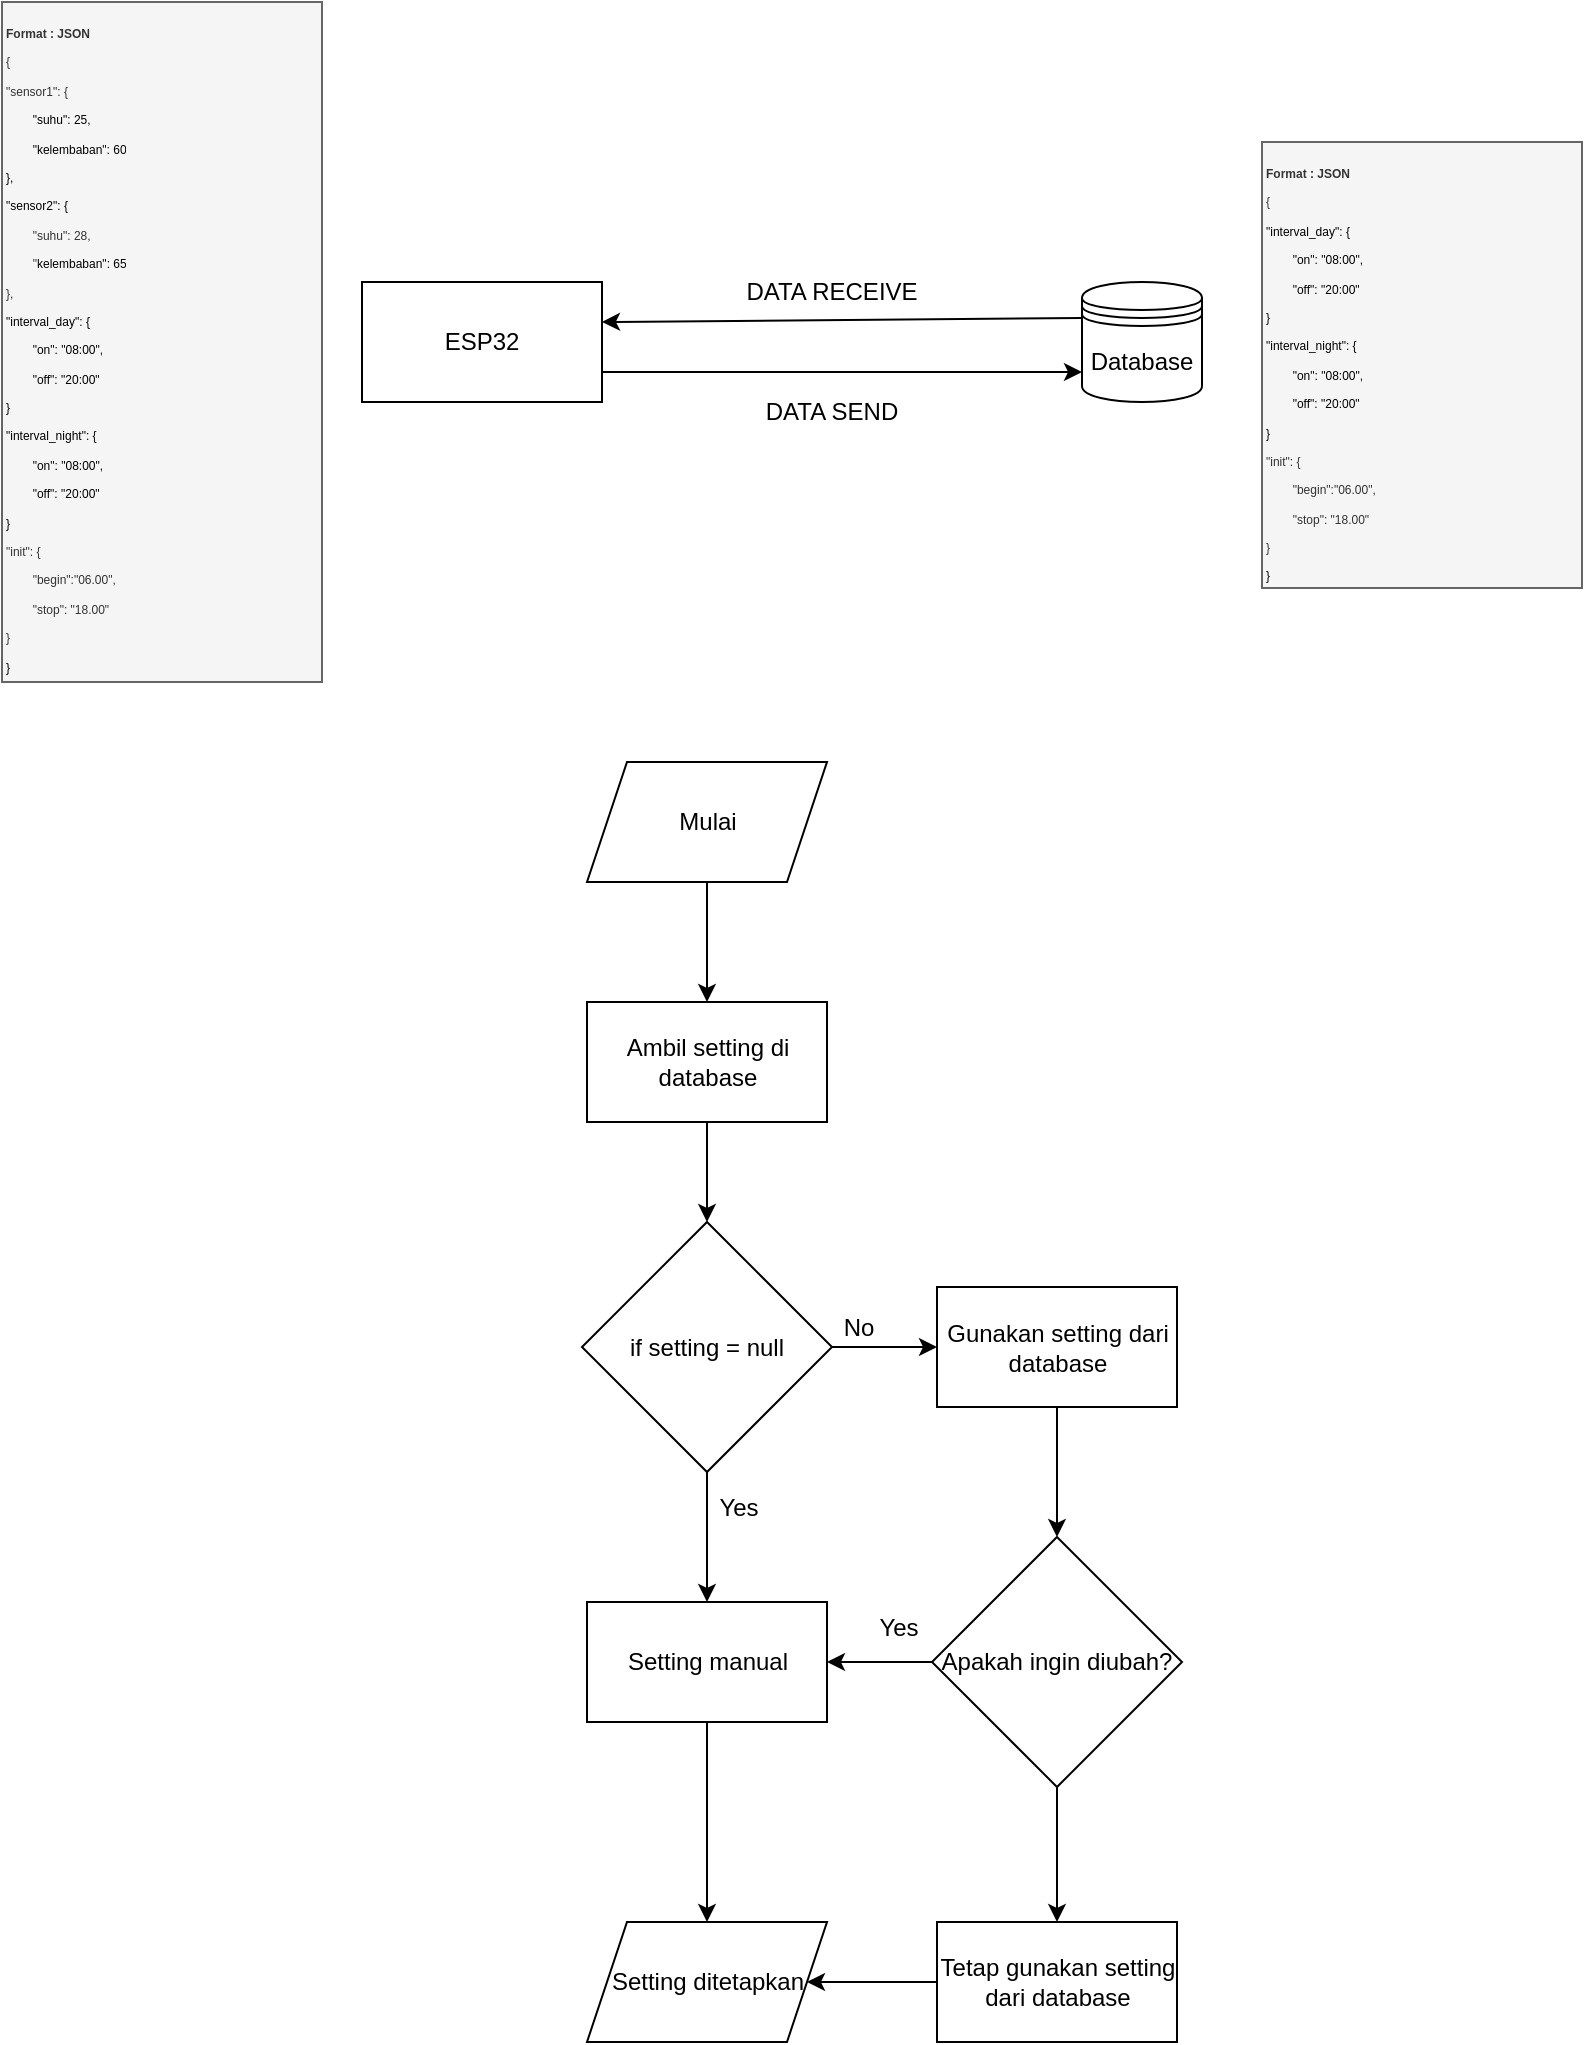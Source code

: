<mxfile version="26.0.7">
  <diagram name="Page-1" id="QYykY3pMjm5H_T9S81lt">
    <mxGraphModel dx="1570" dy="1542" grid="1" gridSize="10" guides="1" tooltips="1" connect="1" arrows="1" fold="1" page="1" pageScale="1" pageWidth="850" pageHeight="1100" math="0" shadow="0">
      <root>
        <mxCell id="0" />
        <mxCell id="1" parent="0" />
        <mxCell id="L31MhltJ1lk3ZA7Ocww6-1" value="ESP32" style="rounded=0;whiteSpace=wrap;html=1;" vertex="1" parent="1">
          <mxGeometry x="210" y="170" width="120" height="60" as="geometry" />
        </mxCell>
        <mxCell id="L31MhltJ1lk3ZA7Ocww6-3" value="Database" style="shape=datastore;whiteSpace=wrap;html=1;" vertex="1" parent="1">
          <mxGeometry x="570" y="170" width="60" height="60" as="geometry" />
        </mxCell>
        <mxCell id="L31MhltJ1lk3ZA7Ocww6-6" value="" style="endArrow=classic;html=1;rounded=0;exitX=1;exitY=0.75;exitDx=0;exitDy=0;" edge="1" parent="1" source="L31MhltJ1lk3ZA7Ocww6-1">
          <mxGeometry width="50" height="50" relative="1" as="geometry">
            <mxPoint x="550" y="170" as="sourcePoint" />
            <mxPoint x="570" y="215" as="targetPoint" />
          </mxGeometry>
        </mxCell>
        <mxCell id="L31MhltJ1lk3ZA7Ocww6-7" value="" style="endArrow=classic;html=1;rounded=0;exitX=0;exitY=0.3;exitDx=0;exitDy=0;" edge="1" parent="1" source="L31MhltJ1lk3ZA7Ocww6-3">
          <mxGeometry width="50" height="50" relative="1" as="geometry">
            <mxPoint x="550" y="170" as="sourcePoint" />
            <mxPoint x="330" y="190" as="targetPoint" />
          </mxGeometry>
        </mxCell>
        <mxCell id="L31MhltJ1lk3ZA7Ocww6-9" value="DATA RECEIVE" style="text;html=1;align=center;verticalAlign=middle;whiteSpace=wrap;rounded=0;" vertex="1" parent="1">
          <mxGeometry x="390" y="160" width="110" height="30" as="geometry" />
        </mxCell>
        <mxCell id="L31MhltJ1lk3ZA7Ocww6-10" value="DATA SEND" style="text;html=1;align=center;verticalAlign=middle;whiteSpace=wrap;rounded=0;" vertex="1" parent="1">
          <mxGeometry x="390" y="220" width="110" height="30" as="geometry" />
        </mxCell>
        <mxCell id="L31MhltJ1lk3ZA7Ocww6-11" value="&lt;font style=&quot;font-size: 6px;&quot;&gt;&lt;b&gt;Format : JSON&lt;/b&gt;&lt;/font&gt;&lt;div&gt;&lt;span class=&quot;hljs-punctuation&quot;&gt;&lt;font style=&quot;font-size: 6px;&quot;&gt;{&lt;/font&gt;&lt;/span&gt;&lt;/div&gt;&lt;div&gt;&lt;font style=&quot;font-size: 6px;&quot;&gt;&lt;span class=&quot;hljs-attr&quot;&gt;&quot;sensor1&quot;&lt;/span&gt;&lt;span class=&quot;hljs-punctuation&quot;&gt;:&lt;/span&gt;&amp;nbsp;&lt;span class=&quot;hljs-punctuation&quot;&gt;{&lt;/span&gt;&amp;nbsp;&lt;/font&gt;&lt;/div&gt;&lt;div&gt;&lt;span style=&quot;font-size: 6px; background-color: transparent; color: light-dark(rgb(0, 0, 0), rgb(255, 255, 255));&quot; class=&quot;hljs-attr&quot;&gt;&lt;span style=&quot;white-space: pre;&quot;&gt;&#x9;&lt;/span&gt;&quot;suhu&quot;&lt;/span&gt;&lt;span style=&quot;font-size: 6px; background-color: transparent; color: light-dark(rgb(0, 0, 0), rgb(255, 255, 255));&quot; class=&quot;hljs-punctuation&quot;&gt;:&lt;/span&gt;&lt;span style=&quot;font-size: 6px; background-color: transparent; color: light-dark(rgb(0, 0, 0), rgb(255, 255, 255));&quot;&gt; &lt;/span&gt;&lt;span style=&quot;font-size: 6px; background-color: transparent; color: light-dark(rgb(0, 0, 0), rgb(255, 255, 255));&quot; class=&quot;hljs-number&quot;&gt;25&lt;/span&gt;&lt;span style=&quot;font-size: 6px; background-color: transparent; color: light-dark(rgb(0, 0, 0), rgb(255, 255, 255));&quot; class=&quot;hljs-punctuation&quot;&gt;,&lt;/span&gt;&lt;span style=&quot;font-size: 6px; background-color: transparent; color: light-dark(rgb(0, 0, 0), rgb(255, 255, 255));&quot;&gt;&amp;nbsp;&lt;/span&gt;&lt;/div&gt;&lt;div&gt;&lt;span style=&quot;font-size: 6px; background-color: transparent; color: light-dark(rgb(0, 0, 0), rgb(255, 255, 255));&quot;&gt;&lt;/span&gt;&lt;span style=&quot;font-size: 6px; background-color: transparent; color: light-dark(rgb(0, 0, 0), rgb(255, 255, 255));&quot; class=&quot;hljs-attr&quot;&gt;&lt;span style=&quot;white-space: pre;&quot;&gt;&#x9;&lt;/span&gt;&quot;kelembaban&quot;&lt;/span&gt;&lt;span style=&quot;font-size: 6px; background-color: transparent; color: light-dark(rgb(0, 0, 0), rgb(255, 255, 255));&quot; class=&quot;hljs-punctuation&quot;&gt;:&lt;/span&gt;&lt;span style=&quot;font-size: 6px; background-color: transparent; color: light-dark(rgb(0, 0, 0), rgb(255, 255, 255));&quot;&gt; &lt;/span&gt;&lt;span style=&quot;font-size: 6px; background-color: transparent; color: light-dark(rgb(0, 0, 0), rgb(255, 255, 255));&quot; class=&quot;hljs-number&quot;&gt;60&lt;/span&gt;&lt;span style=&quot;font-size: 6px; background-color: transparent; color: light-dark(rgb(0, 0, 0), rgb(255, 255, 255));&quot;&gt;&lt;br&gt;  &lt;/span&gt;&lt;span style=&quot;font-size: 6px; background-color: transparent; color: light-dark(rgb(0, 0, 0), rgb(255, 255, 255));&quot; class=&quot;hljs-punctuation&quot;&gt;}&lt;/span&gt;&lt;span style=&quot;font-size: 6px; background-color: transparent; color: light-dark(rgb(0, 0, 0), rgb(255, 255, 255));&quot; class=&quot;hljs-punctuation&quot;&gt;,&lt;/span&gt;&lt;span style=&quot;font-size: 6px; background-color: transparent; color: light-dark(rgb(0, 0, 0), rgb(255, 255, 255));&quot;&gt;&amp;nbsp;&lt;/span&gt;&lt;/div&gt;&lt;div&gt;&lt;span style=&quot;font-size: 6px; background-color: transparent; color: light-dark(rgb(0, 0, 0), rgb(255, 255, 255));&quot; class=&quot;hljs-attr&quot;&gt;&quot;sensor2&quot;&lt;/span&gt;&lt;span style=&quot;font-size: 6px; background-color: transparent; color: light-dark(rgb(0, 0, 0), rgb(255, 255, 255));&quot; class=&quot;hljs-punctuation&quot;&gt;:&lt;/span&gt;&lt;span style=&quot;font-size: 6px; background-color: transparent; color: light-dark(rgb(0, 0, 0), rgb(255, 255, 255));&quot;&gt; &lt;/span&gt;&lt;span style=&quot;font-size: 6px; background-color: transparent; color: light-dark(rgb(0, 0, 0), rgb(255, 255, 255));&quot; class=&quot;hljs-punctuation&quot;&gt;{&lt;/span&gt;&lt;span style=&quot;font-size: 6px; background-color: transparent; color: light-dark(rgb(0, 0, 0), rgb(255, 255, 255));&quot;&gt;&amp;nbsp;&lt;/span&gt;&lt;/div&gt;&lt;div&gt;&lt;font style=&quot;font-size: 6px;&quot;&gt;&lt;span class=&quot;hljs-attr&quot;&gt;&lt;span style=&quot;white-space: pre;&quot;&gt;&#x9;&lt;/span&gt;&quot;suhu&quot;&lt;/span&gt;&lt;span class=&quot;hljs-punctuation&quot;&gt;:&lt;/span&gt; &lt;span class=&quot;hljs-number&quot;&gt;28&lt;/span&gt;&lt;span class=&quot;hljs-punctuation&quot;&gt;,&lt;/span&gt;&lt;br&gt;    &lt;span class=&quot;hljs-attr&quot;&gt;&lt;span style=&quot;white-space: pre;&quot;&gt;&#x9;&lt;/span&gt;&quot;&lt;/span&gt;&lt;/font&gt;&lt;span style=&quot;font-size: 6px; background-color: transparent; color: light-dark(rgb(0, 0, 0), rgb(255, 255, 255));&quot; class=&quot;hljs-attr&quot;&gt;kelembaban&quot;&lt;/span&gt;&lt;span style=&quot;font-size: 6px; background-color: transparent; color: light-dark(rgb(0, 0, 0), rgb(255, 255, 255));&quot; class=&quot;hljs-punctuation&quot;&gt;:&lt;/span&gt;&lt;span style=&quot;font-size: 6px; background-color: transparent; color: light-dark(rgb(0, 0, 0), rgb(255, 255, 255));&quot;&gt; &lt;/span&gt;&lt;span style=&quot;font-size: 6px; background-color: transparent; color: light-dark(rgb(0, 0, 0), rgb(255, 255, 255));&quot; class=&quot;hljs-number&quot;&gt;65&lt;/span&gt;&lt;/div&gt;&lt;div&gt;&lt;font style=&quot;font-size: 6px;&quot;&gt;  &lt;span class=&quot;hljs-punctuation&quot;&gt;}&lt;/span&gt;&lt;span class=&quot;hljs-punctuation&quot;&gt;,&lt;/span&gt;&amp;nbsp;&lt;/font&gt;&lt;/div&gt;&lt;div&gt;&lt;span style=&quot;font-size: 6px; background-color: transparent; color: light-dark(rgb(0, 0, 0), rgb(255, 255, 255));&quot; class=&quot;hljs-attr&quot;&gt;&quot;interval_day&quot;&lt;/span&gt;&lt;span style=&quot;font-size: 6px; background-color: transparent; color: light-dark(rgb(0, 0, 0), rgb(255, 255, 255));&quot; class=&quot;hljs-punctuation&quot;&gt;:&lt;/span&gt;&lt;span style=&quot;font-size: 6px; background-color: transparent; color: light-dark(rgb(0, 0, 0), rgb(255, 255, 255));&quot;&gt; &lt;/span&gt;&lt;span style=&quot;font-size: 6px; background-color: transparent; color: light-dark(rgb(0, 0, 0), rgb(255, 255, 255));&quot; class=&quot;hljs-punctuation&quot;&gt;{&lt;/span&gt;&lt;span style=&quot;font-size: 6px; background-color: transparent; color: light-dark(rgb(0, 0, 0), rgb(255, 255, 255));&quot;&gt;&amp;nbsp;&lt;/span&gt;&lt;/div&gt;&lt;div&gt;&lt;font style=&quot;font-size: 6px;&quot;&gt;&lt;span style=&quot;background-color: transparent; color: light-dark(rgb(0, 0, 0), rgb(255, 255, 255));&quot;&gt;&lt;/span&gt;&lt;span style=&quot;background-color: transparent; color: light-dark(rgb(0, 0, 0), rgb(255, 255, 255));&quot; class=&quot;hljs-attr&quot;&gt;&lt;span style=&quot;white-space: pre;&quot;&gt;&#x9;&lt;/span&gt;&quot;on&quot;&lt;/span&gt;&lt;span style=&quot;background-color: transparent; color: light-dark(rgb(0, 0, 0), rgb(255, 255, 255));&quot; class=&quot;hljs-punctuation&quot;&gt;:&lt;/span&gt;&lt;span style=&quot;background-color: transparent; color: light-dark(rgb(0, 0, 0), rgb(255, 255, 255));&quot;&gt; &lt;/span&gt;&lt;span style=&quot;background-color: transparent; color: light-dark(rgb(0, 0, 0), rgb(255, 255, 255));&quot; class=&quot;hljs-string&quot;&gt;&quot;08:00&quot;&lt;/span&gt;&lt;span style=&quot;background-color: transparent; color: light-dark(rgb(0, 0, 0), rgb(255, 255, 255));&quot; class=&quot;hljs-punctuation&quot;&gt;,&lt;/span&gt;&lt;span style=&quot;background-color: transparent; color: light-dark(rgb(0, 0, 0), rgb(255, 255, 255));&quot;&gt;&amp;nbsp;&lt;/span&gt;&lt;/font&gt;&lt;/div&gt;&lt;div&gt;&lt;font style=&quot;font-size: 6px;&quot;&gt;&lt;span style=&quot;background-color: transparent; color: light-dark(rgb(0, 0, 0), rgb(255, 255, 255));&quot;&gt;&lt;/span&gt;&lt;span style=&quot;background-color: transparent; color: light-dark(rgb(0, 0, 0), rgb(255, 255, 255));&quot; class=&quot;hljs-attr&quot;&gt;&lt;span style=&quot;white-space: pre;&quot;&gt;&#x9;&lt;/span&gt;&quot;off&quot;&lt;/span&gt;&lt;span style=&quot;background-color: transparent; color: light-dark(rgb(0, 0, 0), rgb(255, 255, 255));&quot; class=&quot;hljs-punctuation&quot;&gt;:&lt;/span&gt;&lt;span style=&quot;background-color: transparent; color: light-dark(rgb(0, 0, 0), rgb(255, 255, 255));&quot;&gt; &lt;/span&gt;&lt;span style=&quot;background-color: transparent; color: light-dark(rgb(0, 0, 0), rgb(255, 255, 255));&quot; class=&quot;hljs-string&quot;&gt;&quot;20:00&quot;&lt;/span&gt;&lt;/font&gt;&lt;/div&gt;&lt;div&gt;&lt;font style=&quot;font-size: 6px;&quot;&gt;&lt;span style=&quot;background-color: transparent; color: light-dark(rgb(0, 0, 0), rgb(255, 255, 255));&quot; class=&quot;hljs-punctuation&quot;&gt;}&lt;/span&gt;&lt;/font&gt;&lt;/div&gt;&lt;div&gt;&lt;span style=&quot;font-size: 6px; background-color: transparent; color: light-dark(rgb(0, 0, 0), rgb(255, 255, 255));&quot; class=&quot;hljs-attr&quot;&gt;&quot;interval_night&quot;&lt;/span&gt;&lt;span style=&quot;font-size: 6px; background-color: transparent; color: light-dark(rgb(0, 0, 0), rgb(255, 255, 255));&quot; class=&quot;hljs-punctuation&quot;&gt;:&lt;/span&gt;&lt;span style=&quot;font-size: 6px; background-color: transparent; color: light-dark(rgb(0, 0, 0), rgb(255, 255, 255));&quot;&gt;&amp;nbsp;&lt;/span&gt;&lt;span style=&quot;font-size: 6px; background-color: transparent; color: light-dark(rgb(0, 0, 0), rgb(255, 255, 255));&quot; class=&quot;hljs-punctuation&quot;&gt;{&lt;/span&gt;&lt;span style=&quot;font-size: 6px; background-color: transparent; color: light-dark(rgb(0, 0, 0), rgb(255, 255, 255));&quot;&gt;&amp;nbsp;&lt;/span&gt;&lt;/div&gt;&lt;div&gt;&lt;font style=&quot;font-size: 6px;&quot;&gt;&lt;span style=&quot;background-color: transparent; color: light-dark(rgb(0, 0, 0), rgb(255, 255, 255));&quot;&gt;&lt;/span&gt;&lt;span style=&quot;background-color: transparent; color: light-dark(rgb(0, 0, 0), rgb(255, 255, 255));&quot; class=&quot;hljs-attr&quot;&gt;&lt;span style=&quot;white-space: pre;&quot;&gt;&#x9;&lt;/span&gt;&quot;on&quot;&lt;/span&gt;&lt;span style=&quot;background-color: transparent; color: light-dark(rgb(0, 0, 0), rgb(255, 255, 255));&quot; class=&quot;hljs-punctuation&quot;&gt;:&lt;/span&gt;&lt;span style=&quot;background-color: transparent; color: light-dark(rgb(0, 0, 0), rgb(255, 255, 255));&quot;&gt;&amp;nbsp;&lt;/span&gt;&lt;span style=&quot;background-color: transparent; color: light-dark(rgb(0, 0, 0), rgb(255, 255, 255));&quot; class=&quot;hljs-string&quot;&gt;&quot;08:00&quot;&lt;/span&gt;&lt;span style=&quot;background-color: transparent; color: light-dark(rgb(0, 0, 0), rgb(255, 255, 255));&quot; class=&quot;hljs-punctuation&quot;&gt;,&lt;/span&gt;&lt;span style=&quot;background-color: transparent; color: light-dark(rgb(0, 0, 0), rgb(255, 255, 255));&quot;&gt;&amp;nbsp;&lt;/span&gt;&lt;/font&gt;&lt;/div&gt;&lt;div&gt;&lt;font style=&quot;font-size: 6px;&quot;&gt;&lt;span style=&quot;background-color: transparent; color: light-dark(rgb(0, 0, 0), rgb(255, 255, 255));&quot;&gt;&lt;/span&gt;&lt;span style=&quot;background-color: transparent; color: light-dark(rgb(0, 0, 0), rgb(255, 255, 255));&quot; class=&quot;hljs-attr&quot;&gt;&lt;span style=&quot;white-space: pre;&quot;&gt;&#x9;&lt;/span&gt;&quot;off&quot;&lt;/span&gt;&lt;span style=&quot;background-color: transparent; color: light-dark(rgb(0, 0, 0), rgb(255, 255, 255));&quot; class=&quot;hljs-punctuation&quot;&gt;:&lt;/span&gt;&lt;span style=&quot;background-color: transparent; color: light-dark(rgb(0, 0, 0), rgb(255, 255, 255));&quot;&gt;&amp;nbsp;&lt;/span&gt;&lt;span style=&quot;background-color: transparent; color: light-dark(rgb(0, 0, 0), rgb(255, 255, 255));&quot; class=&quot;hljs-string&quot;&gt;&quot;20:00&quot;&lt;/span&gt;&lt;/font&gt;&lt;/div&gt;&lt;div&gt;&lt;font style=&quot;font-size: 6px;&quot;&gt;&lt;span style=&quot;background-color: transparent; color: light-dark(rgb(0, 0, 0), rgb(255, 255, 255));&quot; class=&quot;hljs-punctuation&quot;&gt;}&lt;/span&gt;&lt;span style=&quot;background-color: transparent; color: light-dark(rgb(0, 0, 0), rgb(255, 255, 255));&quot;&gt;&amp;nbsp;&lt;/span&gt;&lt;/font&gt;&lt;span style=&quot;background-color: transparent; color: light-dark(rgb(0, 0, 0), rgb(255, 255, 255)); font-size: 6px;&quot;&gt;&amp;nbsp;&lt;/span&gt;&lt;/div&gt;&lt;div&gt;&lt;span style=&quot;font-size: 6px;&quot;&gt;&quot;init&quot;: {&lt;/span&gt;&lt;/div&gt;&lt;div&gt;&lt;span style=&quot;font-size: 6px;&quot;&gt;&lt;span style=&quot;white-space: pre;&quot;&gt;&#x9;&lt;/span&gt;&quot;begin&quot;:&quot;06.00&quot;,&lt;/span&gt;&lt;/div&gt;&lt;div&gt;&lt;span style=&quot;font-size: 6px;&quot;&gt;&lt;span style=&quot;white-space: pre;&quot;&gt;&#x9;&lt;/span&gt;&quot;stop&quot;: &quot;18.00&quot;&lt;/span&gt;&lt;/div&gt;&lt;div&gt;&lt;span style=&quot;font-size: 6px;&quot;&gt;}&lt;/span&gt;&lt;/div&gt;&lt;div&gt;&lt;span style=&quot;background-color: transparent; color: light-dark(rgb(0, 0, 0), rgb(255, 255, 255));&quot; class=&quot;hljs-punctuation&quot;&gt;&lt;font style=&quot;font-size: 6px;&quot;&gt;}&lt;/font&gt;&lt;/span&gt;&lt;/div&gt;" style="text;html=1;whiteSpace=wrap;overflow=hidden;rounded=0;fillColor=#f5f5f5;fontColor=#333333;strokeColor=#666666;" vertex="1" parent="1">
          <mxGeometry x="30" y="30" width="160" height="340" as="geometry" />
        </mxCell>
        <mxCell id="L31MhltJ1lk3ZA7Ocww6-12" value="&lt;font style=&quot;font-size: 6px;&quot;&gt;&lt;b&gt;Format : JSON&lt;/b&gt;&lt;/font&gt;&lt;div&gt;&lt;span class=&quot;hljs-punctuation&quot;&gt;&lt;font style=&quot;font-size: 6px;&quot;&gt;{&lt;/font&gt;&lt;/span&gt;&lt;/div&gt;&lt;div&gt;&lt;span style=&quot;font-size: 6px; background-color: transparent; color: light-dark(rgb(0, 0, 0), rgb(255, 255, 255));&quot; class=&quot;hljs-attr&quot;&gt;&quot;interval_day&quot;&lt;/span&gt;&lt;span style=&quot;font-size: 6px; background-color: transparent; color: light-dark(rgb(0, 0, 0), rgb(255, 255, 255));&quot; class=&quot;hljs-punctuation&quot;&gt;:&lt;/span&gt;&lt;span style=&quot;font-size: 6px; background-color: transparent; color: light-dark(rgb(0, 0, 0), rgb(255, 255, 255));&quot;&gt; &lt;/span&gt;&lt;span style=&quot;font-size: 6px; background-color: transparent; color: light-dark(rgb(0, 0, 0), rgb(255, 255, 255));&quot; class=&quot;hljs-punctuation&quot;&gt;{&lt;/span&gt;&lt;span style=&quot;font-size: 6px; background-color: transparent; color: light-dark(rgb(0, 0, 0), rgb(255, 255, 255));&quot;&gt;&amp;nbsp;&lt;/span&gt;&lt;/div&gt;&lt;div&gt;&lt;font style=&quot;font-size: 6px;&quot;&gt;&lt;span style=&quot;background-color: transparent; color: light-dark(rgb(0, 0, 0), rgb(255, 255, 255));&quot;&gt;&lt;/span&gt;&lt;span style=&quot;background-color: transparent; color: light-dark(rgb(0, 0, 0), rgb(255, 255, 255));&quot; class=&quot;hljs-attr&quot;&gt;&lt;span style=&quot;white-space: pre;&quot;&gt;&#x9;&lt;/span&gt;&quot;on&quot;&lt;/span&gt;&lt;span style=&quot;background-color: transparent; color: light-dark(rgb(0, 0, 0), rgb(255, 255, 255));&quot; class=&quot;hljs-punctuation&quot;&gt;:&lt;/span&gt;&lt;span style=&quot;background-color: transparent; color: light-dark(rgb(0, 0, 0), rgb(255, 255, 255));&quot;&gt; &lt;/span&gt;&lt;span style=&quot;background-color: transparent; color: light-dark(rgb(0, 0, 0), rgb(255, 255, 255));&quot; class=&quot;hljs-string&quot;&gt;&quot;08:00&quot;&lt;/span&gt;&lt;span style=&quot;background-color: transparent; color: light-dark(rgb(0, 0, 0), rgb(255, 255, 255));&quot; class=&quot;hljs-punctuation&quot;&gt;,&lt;/span&gt;&lt;span style=&quot;background-color: transparent; color: light-dark(rgb(0, 0, 0), rgb(255, 255, 255));&quot;&gt;&amp;nbsp;&lt;/span&gt;&lt;/font&gt;&lt;/div&gt;&lt;div&gt;&lt;font style=&quot;font-size: 6px;&quot;&gt;&lt;span style=&quot;background-color: transparent; color: light-dark(rgb(0, 0, 0), rgb(255, 255, 255));&quot;&gt;&lt;/span&gt;&lt;span style=&quot;background-color: transparent; color: light-dark(rgb(0, 0, 0), rgb(255, 255, 255));&quot; class=&quot;hljs-attr&quot;&gt;&lt;span style=&quot;white-space: pre;&quot;&gt;&#x9;&lt;/span&gt;&quot;off&quot;&lt;/span&gt;&lt;span style=&quot;background-color: transparent; color: light-dark(rgb(0, 0, 0), rgb(255, 255, 255));&quot; class=&quot;hljs-punctuation&quot;&gt;:&lt;/span&gt;&lt;span style=&quot;background-color: transparent; color: light-dark(rgb(0, 0, 0), rgb(255, 255, 255));&quot;&gt; &lt;/span&gt;&lt;span style=&quot;background-color: transparent; color: light-dark(rgb(0, 0, 0), rgb(255, 255, 255));&quot; class=&quot;hljs-string&quot;&gt;&quot;20:00&quot;&lt;/span&gt;&lt;/font&gt;&lt;/div&gt;&lt;div&gt;&lt;font style=&quot;font-size: 6px;&quot;&gt;&lt;span style=&quot;background-color: transparent; color: light-dark(rgb(0, 0, 0), rgb(255, 255, 255));&quot; class=&quot;hljs-punctuation&quot;&gt;}&lt;/span&gt;&lt;/font&gt;&lt;/div&gt;&lt;div&gt;&lt;span style=&quot;font-size: 6px; background-color: transparent; color: light-dark(rgb(0, 0, 0), rgb(255, 255, 255));&quot; class=&quot;hljs-attr&quot;&gt;&quot;interval_night&quot;&lt;/span&gt;&lt;span style=&quot;font-size: 6px; background-color: transparent; color: light-dark(rgb(0, 0, 0), rgb(255, 255, 255));&quot; class=&quot;hljs-punctuation&quot;&gt;:&lt;/span&gt;&lt;span style=&quot;font-size: 6px; background-color: transparent; color: light-dark(rgb(0, 0, 0), rgb(255, 255, 255));&quot;&gt;&amp;nbsp;&lt;/span&gt;&lt;span style=&quot;font-size: 6px; background-color: transparent; color: light-dark(rgb(0, 0, 0), rgb(255, 255, 255));&quot; class=&quot;hljs-punctuation&quot;&gt;{&lt;/span&gt;&lt;span style=&quot;font-size: 6px; background-color: transparent; color: light-dark(rgb(0, 0, 0), rgb(255, 255, 255));&quot;&gt;&amp;nbsp;&lt;/span&gt;&lt;/div&gt;&lt;div&gt;&lt;font style=&quot;font-size: 6px;&quot;&gt;&lt;span style=&quot;background-color: transparent; color: light-dark(rgb(0, 0, 0), rgb(255, 255, 255));&quot;&gt;&lt;/span&gt;&lt;span style=&quot;background-color: transparent; color: light-dark(rgb(0, 0, 0), rgb(255, 255, 255));&quot; class=&quot;hljs-attr&quot;&gt;&lt;span style=&quot;white-space: pre;&quot;&gt;&#x9;&lt;/span&gt;&quot;on&quot;&lt;/span&gt;&lt;span style=&quot;background-color: transparent; color: light-dark(rgb(0, 0, 0), rgb(255, 255, 255));&quot; class=&quot;hljs-punctuation&quot;&gt;:&lt;/span&gt;&lt;span style=&quot;background-color: transparent; color: light-dark(rgb(0, 0, 0), rgb(255, 255, 255));&quot;&gt;&amp;nbsp;&lt;/span&gt;&lt;span style=&quot;background-color: transparent; color: light-dark(rgb(0, 0, 0), rgb(255, 255, 255));&quot; class=&quot;hljs-string&quot;&gt;&quot;08:00&quot;&lt;/span&gt;&lt;span style=&quot;background-color: transparent; color: light-dark(rgb(0, 0, 0), rgb(255, 255, 255));&quot; class=&quot;hljs-punctuation&quot;&gt;,&lt;/span&gt;&lt;span style=&quot;background-color: transparent; color: light-dark(rgb(0, 0, 0), rgb(255, 255, 255));&quot;&gt;&amp;nbsp;&lt;/span&gt;&lt;/font&gt;&lt;/div&gt;&lt;div&gt;&lt;font style=&quot;font-size: 6px;&quot;&gt;&lt;span style=&quot;background-color: transparent; color: light-dark(rgb(0, 0, 0), rgb(255, 255, 255));&quot;&gt;&lt;/span&gt;&lt;span style=&quot;background-color: transparent; color: light-dark(rgb(0, 0, 0), rgb(255, 255, 255));&quot; class=&quot;hljs-attr&quot;&gt;&lt;span style=&quot;white-space: pre;&quot;&gt;&#x9;&lt;/span&gt;&quot;off&quot;&lt;/span&gt;&lt;span style=&quot;background-color: transparent; color: light-dark(rgb(0, 0, 0), rgb(255, 255, 255));&quot; class=&quot;hljs-punctuation&quot;&gt;:&lt;/span&gt;&lt;span style=&quot;background-color: transparent; color: light-dark(rgb(0, 0, 0), rgb(255, 255, 255));&quot;&gt;&amp;nbsp;&lt;/span&gt;&lt;span style=&quot;background-color: transparent; color: light-dark(rgb(0, 0, 0), rgb(255, 255, 255));&quot; class=&quot;hljs-string&quot;&gt;&quot;20:00&quot;&lt;/span&gt;&lt;/font&gt;&lt;/div&gt;&lt;div&gt;&lt;font style=&quot;font-size: 6px;&quot;&gt;&lt;span style=&quot;background-color: transparent; color: light-dark(rgb(0, 0, 0), rgb(255, 255, 255));&quot; class=&quot;hljs-punctuation&quot;&gt;}&lt;/span&gt;&lt;span style=&quot;background-color: transparent; color: light-dark(rgb(0, 0, 0), rgb(255, 255, 255));&quot;&gt;&amp;nbsp;&lt;/span&gt;&lt;/font&gt;&lt;span style=&quot;background-color: transparent; color: light-dark(rgb(0, 0, 0), rgb(255, 255, 255)); font-size: 6px;&quot;&gt;&amp;nbsp;&lt;/span&gt;&lt;/div&gt;&lt;div&gt;&lt;span style=&quot;font-size: 6px;&quot;&gt;&quot;init&quot;: {&lt;/span&gt;&lt;/div&gt;&lt;div&gt;&lt;span style=&quot;font-size: 6px;&quot;&gt;&lt;span style=&quot;white-space: pre;&quot;&gt;&#x9;&lt;/span&gt;&quot;begin&quot;:&quot;06.00&quot;,&lt;/span&gt;&lt;/div&gt;&lt;div&gt;&lt;span style=&quot;font-size: 6px;&quot;&gt;&lt;span style=&quot;white-space: pre;&quot;&gt;&#x9;&lt;/span&gt;&quot;stop&quot;: &quot;18.00&quot;&lt;/span&gt;&lt;/div&gt;&lt;div&gt;&lt;span style=&quot;font-size: 6px;&quot;&gt;}&lt;/span&gt;&lt;/div&gt;&lt;div&gt;&lt;span style=&quot;background-color: transparent; color: light-dark(rgb(0, 0, 0), rgb(255, 255, 255));&quot; class=&quot;hljs-punctuation&quot;&gt;&lt;font style=&quot;font-size: 6px;&quot;&gt;}&lt;/font&gt;&lt;/span&gt;&lt;/div&gt;" style="text;html=1;whiteSpace=wrap;overflow=hidden;rounded=0;fillColor=#f5f5f5;fontColor=#333333;strokeColor=#666666;" vertex="1" parent="1">
          <mxGeometry x="660" y="100" width="160" height="223" as="geometry" />
        </mxCell>
        <mxCell id="L31MhltJ1lk3ZA7Ocww6-13" value="Setting ditetapkan" style="shape=parallelogram;perimeter=parallelogramPerimeter;whiteSpace=wrap;html=1;fixedSize=1;" vertex="1" parent="1">
          <mxGeometry x="322.5" y="990" width="120" height="60" as="geometry" />
        </mxCell>
        <mxCell id="L31MhltJ1lk3ZA7Ocww6-21" style="edgeStyle=orthogonalEdgeStyle;rounded=0;orthogonalLoop=1;jettySize=auto;html=1;exitX=0.5;exitY=1;exitDx=0;exitDy=0;entryX=0.5;entryY=0;entryDx=0;entryDy=0;" edge="1" parent="1" source="L31MhltJ1lk3ZA7Ocww6-15">
          <mxGeometry relative="1" as="geometry">
            <mxPoint x="382.5" y="640" as="targetPoint" />
          </mxGeometry>
        </mxCell>
        <mxCell id="L31MhltJ1lk3ZA7Ocww6-15" value="Ambil setting di database" style="rounded=0;whiteSpace=wrap;html=1;" vertex="1" parent="1">
          <mxGeometry x="322.5" y="530" width="120" height="60" as="geometry" />
        </mxCell>
        <mxCell id="L31MhltJ1lk3ZA7Ocww6-25" style="edgeStyle=orthogonalEdgeStyle;rounded=0;orthogonalLoop=1;jettySize=auto;html=1;exitX=0.5;exitY=1;exitDx=0;exitDy=0;entryX=0.5;entryY=0;entryDx=0;entryDy=0;" edge="1" parent="1" source="L31MhltJ1lk3ZA7Ocww6-22" target="L31MhltJ1lk3ZA7Ocww6-23">
          <mxGeometry relative="1" as="geometry" />
        </mxCell>
        <mxCell id="L31MhltJ1lk3ZA7Ocww6-28" style="edgeStyle=orthogonalEdgeStyle;rounded=0;orthogonalLoop=1;jettySize=auto;html=1;exitX=1;exitY=0.5;exitDx=0;exitDy=0;entryX=0;entryY=0.5;entryDx=0;entryDy=0;" edge="1" parent="1" source="L31MhltJ1lk3ZA7Ocww6-22" target="L31MhltJ1lk3ZA7Ocww6-27">
          <mxGeometry relative="1" as="geometry" />
        </mxCell>
        <mxCell id="L31MhltJ1lk3ZA7Ocww6-22" value="if setting = null" style="rhombus;whiteSpace=wrap;html=1;" vertex="1" parent="1">
          <mxGeometry x="320" y="640" width="125" height="125" as="geometry" />
        </mxCell>
        <mxCell id="L31MhltJ1lk3ZA7Ocww6-30" style="edgeStyle=orthogonalEdgeStyle;rounded=0;orthogonalLoop=1;jettySize=auto;html=1;exitX=0.5;exitY=1;exitDx=0;exitDy=0;entryX=0.5;entryY=0;entryDx=0;entryDy=0;" edge="1" parent="1" source="L31MhltJ1lk3ZA7Ocww6-23" target="L31MhltJ1lk3ZA7Ocww6-13">
          <mxGeometry relative="1" as="geometry" />
        </mxCell>
        <mxCell id="L31MhltJ1lk3ZA7Ocww6-23" value="Setting manual" style="rounded=0;whiteSpace=wrap;html=1;" vertex="1" parent="1">
          <mxGeometry x="322.5" y="830" width="120" height="60" as="geometry" />
        </mxCell>
        <mxCell id="L31MhltJ1lk3ZA7Ocww6-26" value="Yes" style="text;html=1;align=center;verticalAlign=middle;resizable=0;points=[];autosize=1;strokeColor=none;fillColor=none;" vertex="1" parent="1">
          <mxGeometry x="377.5" y="768" width="40" height="30" as="geometry" />
        </mxCell>
        <mxCell id="L31MhltJ1lk3ZA7Ocww6-32" style="edgeStyle=orthogonalEdgeStyle;rounded=0;orthogonalLoop=1;jettySize=auto;html=1;entryX=0.5;entryY=0;entryDx=0;entryDy=0;" edge="1" parent="1" source="L31MhltJ1lk3ZA7Ocww6-27" target="L31MhltJ1lk3ZA7Ocww6-31">
          <mxGeometry relative="1" as="geometry" />
        </mxCell>
        <mxCell id="L31MhltJ1lk3ZA7Ocww6-27" value="Gunakan setting dari database" style="rounded=0;whiteSpace=wrap;html=1;" vertex="1" parent="1">
          <mxGeometry x="497.5" y="672.5" width="120" height="60" as="geometry" />
        </mxCell>
        <mxCell id="L31MhltJ1lk3ZA7Ocww6-29" value="No" style="text;html=1;align=center;verticalAlign=middle;resizable=0;points=[];autosize=1;strokeColor=none;fillColor=none;" vertex="1" parent="1">
          <mxGeometry x="437.5" y="678" width="40" height="30" as="geometry" />
        </mxCell>
        <mxCell id="L31MhltJ1lk3ZA7Ocww6-33" style="edgeStyle=orthogonalEdgeStyle;rounded=0;orthogonalLoop=1;jettySize=auto;html=1;entryX=1;entryY=0.5;entryDx=0;entryDy=0;" edge="1" parent="1" source="L31MhltJ1lk3ZA7Ocww6-31" target="L31MhltJ1lk3ZA7Ocww6-23">
          <mxGeometry relative="1" as="geometry" />
        </mxCell>
        <mxCell id="L31MhltJ1lk3ZA7Ocww6-36" style="edgeStyle=orthogonalEdgeStyle;rounded=0;orthogonalLoop=1;jettySize=auto;html=1;" edge="1" parent="1" source="L31MhltJ1lk3ZA7Ocww6-31" target="L31MhltJ1lk3ZA7Ocww6-35">
          <mxGeometry relative="1" as="geometry" />
        </mxCell>
        <mxCell id="L31MhltJ1lk3ZA7Ocww6-31" value="Apakah ingin diubah?" style="rhombus;whiteSpace=wrap;html=1;" vertex="1" parent="1">
          <mxGeometry x="495" y="797.5" width="125" height="125" as="geometry" />
        </mxCell>
        <mxCell id="L31MhltJ1lk3ZA7Ocww6-34" value="Yes" style="text;html=1;align=center;verticalAlign=middle;resizable=0;points=[];autosize=1;strokeColor=none;fillColor=none;" vertex="1" parent="1">
          <mxGeometry x="457.5" y="828" width="40" height="30" as="geometry" />
        </mxCell>
        <mxCell id="L31MhltJ1lk3ZA7Ocww6-37" style="edgeStyle=orthogonalEdgeStyle;rounded=0;orthogonalLoop=1;jettySize=auto;html=1;entryX=1;entryY=0.5;entryDx=0;entryDy=0;" edge="1" parent="1" source="L31MhltJ1lk3ZA7Ocww6-35" target="L31MhltJ1lk3ZA7Ocww6-13">
          <mxGeometry relative="1" as="geometry" />
        </mxCell>
        <mxCell id="L31MhltJ1lk3ZA7Ocww6-35" value="Tetap gunakan setting dari database" style="rounded=0;whiteSpace=wrap;html=1;" vertex="1" parent="1">
          <mxGeometry x="497.5" y="990" width="120" height="60" as="geometry" />
        </mxCell>
        <mxCell id="L31MhltJ1lk3ZA7Ocww6-39" style="edgeStyle=orthogonalEdgeStyle;rounded=0;orthogonalLoop=1;jettySize=auto;html=1;entryX=0.5;entryY=0;entryDx=0;entryDy=0;" edge="1" parent="1" source="L31MhltJ1lk3ZA7Ocww6-38" target="L31MhltJ1lk3ZA7Ocww6-15">
          <mxGeometry relative="1" as="geometry" />
        </mxCell>
        <mxCell id="L31MhltJ1lk3ZA7Ocww6-38" value="Mulai" style="shape=parallelogram;perimeter=parallelogramPerimeter;whiteSpace=wrap;html=1;fixedSize=1;" vertex="1" parent="1">
          <mxGeometry x="322.5" y="410" width="120" height="60" as="geometry" />
        </mxCell>
      </root>
    </mxGraphModel>
  </diagram>
</mxfile>
